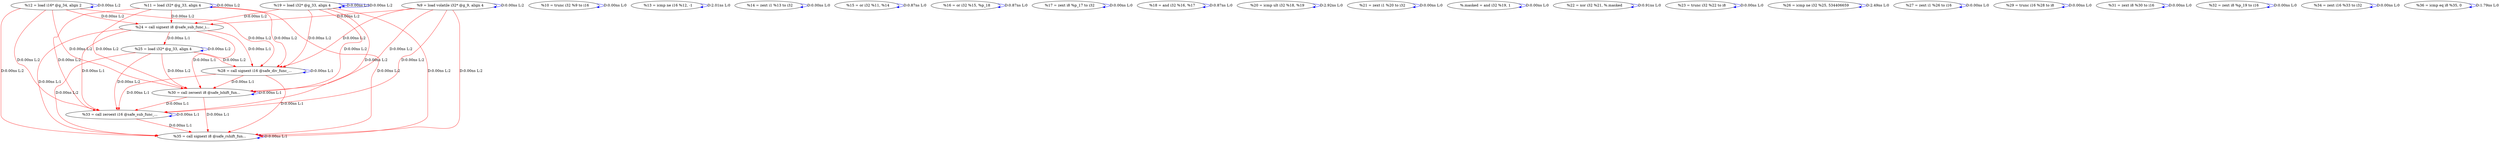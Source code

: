 digraph {
Node0x2de4cc0[label="  %9 = load volatile i32* @g_9, align 4"];
Node0x2de4cc0 -> Node0x2de4cc0[label="D:0.00ns L:2",color=blue];
Node0x2de5b10[label="  %24 = call signext i8 @safe_sub_func_i..."];
Node0x2de4cc0 -> Node0x2de5b10[label="D:0.00ns L:2",color=red];
Node0x2de5e90[label="  %28 = call signext i16 @safe_div_func_..."];
Node0x2de4cc0 -> Node0x2de5e90[label="D:0.00ns L:2",color=red];
Node0x2de6050[label="  %30 = call zeroext i8 @safe_lshift_fun..."];
Node0x2de4cc0 -> Node0x2de6050[label="D:0.00ns L:2",color=red];
Node0x2de62f0[label="  %33 = call zeroext i16 @safe_sub_func_..."];
Node0x2de4cc0 -> Node0x2de62f0[label="D:0.00ns L:2",color=red];
Node0x2de64b0[label="  %35 = call signext i8 @safe_rshift_fun..."];
Node0x2de4cc0 -> Node0x2de64b0[label="D:0.00ns L:2",color=red];
Node0x2de4da0[label="  %10 = trunc i32 %9 to i16"];
Node0x2de4da0 -> Node0x2de4da0[label="D:0.00ns L:0",color=blue];
Node0x2de4e80[label="  %11 = load i32* @g_33, align 4"];
Node0x2de4e80 -> Node0x2de4e80[label="D:0.00ns L:2",color=blue];
Node0x2de4e80 -> Node0x2de5b10[label="D:0.00ns L:2",color=red];
Node0x2de4e80 -> Node0x2de5e90[label="D:0.00ns L:2",color=red];
Node0x2de4e80 -> Node0x2de6050[label="D:0.00ns L:2",color=red];
Node0x2de4e80 -> Node0x2de62f0[label="D:0.00ns L:2",color=red];
Node0x2de4e80 -> Node0x2de64b0[label="D:0.00ns L:2",color=red];
Node0x2de4f60[label="  %12 = load i16* @g_34, align 2"];
Node0x2de4f60 -> Node0x2de4f60[label="D:0.00ns L:2",color=blue];
Node0x2de4f60 -> Node0x2de5b10[label="D:0.00ns L:2",color=red];
Node0x2de4f60 -> Node0x2de5e90[label="D:0.00ns L:2",color=red];
Node0x2de4f60 -> Node0x2de6050[label="D:0.00ns L:2",color=red];
Node0x2de4f60 -> Node0x2de62f0[label="D:0.00ns L:2",color=red];
Node0x2de4f60 -> Node0x2de64b0[label="D:0.00ns L:2",color=red];
Node0x2de5040[label="  %13 = icmp ne i16 %12, -1"];
Node0x2de5040 -> Node0x2de5040[label="D:2.01ns L:0",color=blue];
Node0x2de5120[label="  %14 = zext i1 %13 to i32"];
Node0x2de5120 -> Node0x2de5120[label="D:0.00ns L:0",color=blue];
Node0x2de5200[label="  %15 = or i32 %11, %14"];
Node0x2de5200 -> Node0x2de5200[label="D:0.87ns L:0",color=blue];
Node0x2de52e0[label="  %16 = or i32 %15, %p_18"];
Node0x2de52e0 -> Node0x2de52e0[label="D:0.87ns L:0",color=blue];
Node0x2de53c0[label="  %17 = zext i8 %p_17 to i32"];
Node0x2de53c0 -> Node0x2de53c0[label="D:0.00ns L:0",color=blue];
Node0x2de54a0[label="  %18 = and i32 %16, %17"];
Node0x2de54a0 -> Node0x2de54a0[label="D:0.87ns L:0",color=blue];
Node0x2de5580[label="  %19 = load i32* @g_33, align 4"];
Node0x2de5580 -> Node0x2de5580[label="D:0.00ns L:2",color=blue];
Node0x2de5580 -> Node0x2de5580[label="D:0.00ns L:2",color=blue];
Node0x2de5580 -> Node0x2de5b10[label="D:0.00ns L:2",color=red];
Node0x2de5580 -> Node0x2de5e90[label="D:0.00ns L:2",color=red];
Node0x2de5580 -> Node0x2de6050[label="D:0.00ns L:2",color=red];
Node0x2de5580 -> Node0x2de62f0[label="D:0.00ns L:2",color=red];
Node0x2de5580 -> Node0x2de64b0[label="D:0.00ns L:2",color=red];
Node0x2de5660[label="  %20 = icmp ult i32 %18, %19"];
Node0x2de5660 -> Node0x2de5660[label="D:2.92ns L:0",color=blue];
Node0x2de5790[label="  %21 = zext i1 %20 to i32"];
Node0x2de5790 -> Node0x2de5790[label="D:0.00ns L:0",color=blue];
Node0x2de5870[label="  %.masked = and i32 %19, 1"];
Node0x2de5870 -> Node0x2de5870[label="D:0.00ns L:0",color=blue];
Node0x2de5950[label="  %22 = xor i32 %21, %.masked"];
Node0x2de5950 -> Node0x2de5950[label="D:0.91ns L:0",color=blue];
Node0x2de5a30[label="  %23 = trunc i32 %22 to i8"];
Node0x2de5a30 -> Node0x2de5a30[label="D:0.00ns L:0",color=blue];
Node0x2de5bf0[label="  %25 = load i32* @g_33, align 4"];
Node0x2de5b10 -> Node0x2de5bf0[label="D:0.00ns L:1",color=red];
Node0x2de5b10 -> Node0x2de5e90[label="D:0.00ns L:1",color=red];
Node0x2de5b10 -> Node0x2de6050[label="D:0.00ns L:1",color=red];
Node0x2de5b10 -> Node0x2de62f0[label="D:0.00ns L:1",color=red];
Node0x2de5b10 -> Node0x2de64b0[label="D:0.00ns L:1",color=red];
Node0x2de5bf0 -> Node0x2de5bf0[label="D:0.00ns L:2",color=blue];
Node0x2de5bf0 -> Node0x2de5e90[label="D:0.00ns L:2",color=red];
Node0x2de5bf0 -> Node0x2de6050[label="D:0.00ns L:2",color=red];
Node0x2de5bf0 -> Node0x2de62f0[label="D:0.00ns L:2",color=red];
Node0x2de5bf0 -> Node0x2de64b0[label="D:0.00ns L:2",color=red];
Node0x2de5cd0[label="  %26 = icmp ne i32 %25, 534406659"];
Node0x2de5cd0 -> Node0x2de5cd0[label="D:2.49ns L:0",color=blue];
Node0x2de5db0[label="  %27 = zext i1 %26 to i16"];
Node0x2de5db0 -> Node0x2de5db0[label="D:0.00ns L:0",color=blue];
Node0x2de5e90 -> Node0x2de5e90[label="D:0.00ns L:1",color=blue];
Node0x2de5e90 -> Node0x2de6050[label="D:0.00ns L:1",color=red];
Node0x2de5e90 -> Node0x2de62f0[label="D:0.00ns L:1",color=red];
Node0x2de5e90 -> Node0x2de64b0[label="D:0.00ns L:1",color=red];
Node0x2de5f70[label="  %29 = trunc i16 %28 to i8"];
Node0x2de5f70 -> Node0x2de5f70[label="D:0.00ns L:0",color=blue];
Node0x2de6050 -> Node0x2de6050[label="D:0.00ns L:1",color=blue];
Node0x2de6050 -> Node0x2de62f0[label="D:0.00ns L:1",color=red];
Node0x2de6050 -> Node0x2de64b0[label="D:0.00ns L:1",color=red];
Node0x2de6130[label="  %31 = zext i8 %30 to i16"];
Node0x2de6130 -> Node0x2de6130[label="D:0.00ns L:0",color=blue];
Node0x2de6210[label="  %32 = zext i8 %p_19 to i16"];
Node0x2de6210 -> Node0x2de6210[label="D:0.00ns L:0",color=blue];
Node0x2de62f0 -> Node0x2de62f0[label="D:0.00ns L:1",color=blue];
Node0x2de62f0 -> Node0x2de64b0[label="D:0.00ns L:1",color=red];
Node0x2de63d0[label="  %34 = zext i16 %33 to i32"];
Node0x2de63d0 -> Node0x2de63d0[label="D:0.00ns L:0",color=blue];
Node0x2de64b0 -> Node0x2de64b0[label="D:0.00ns L:1",color=blue];
Node0x2de6590[label="  %36 = icmp eq i8 %35, 0"];
Node0x2de6590 -> Node0x2de6590[label="D:1.79ns L:0",color=blue];
}
